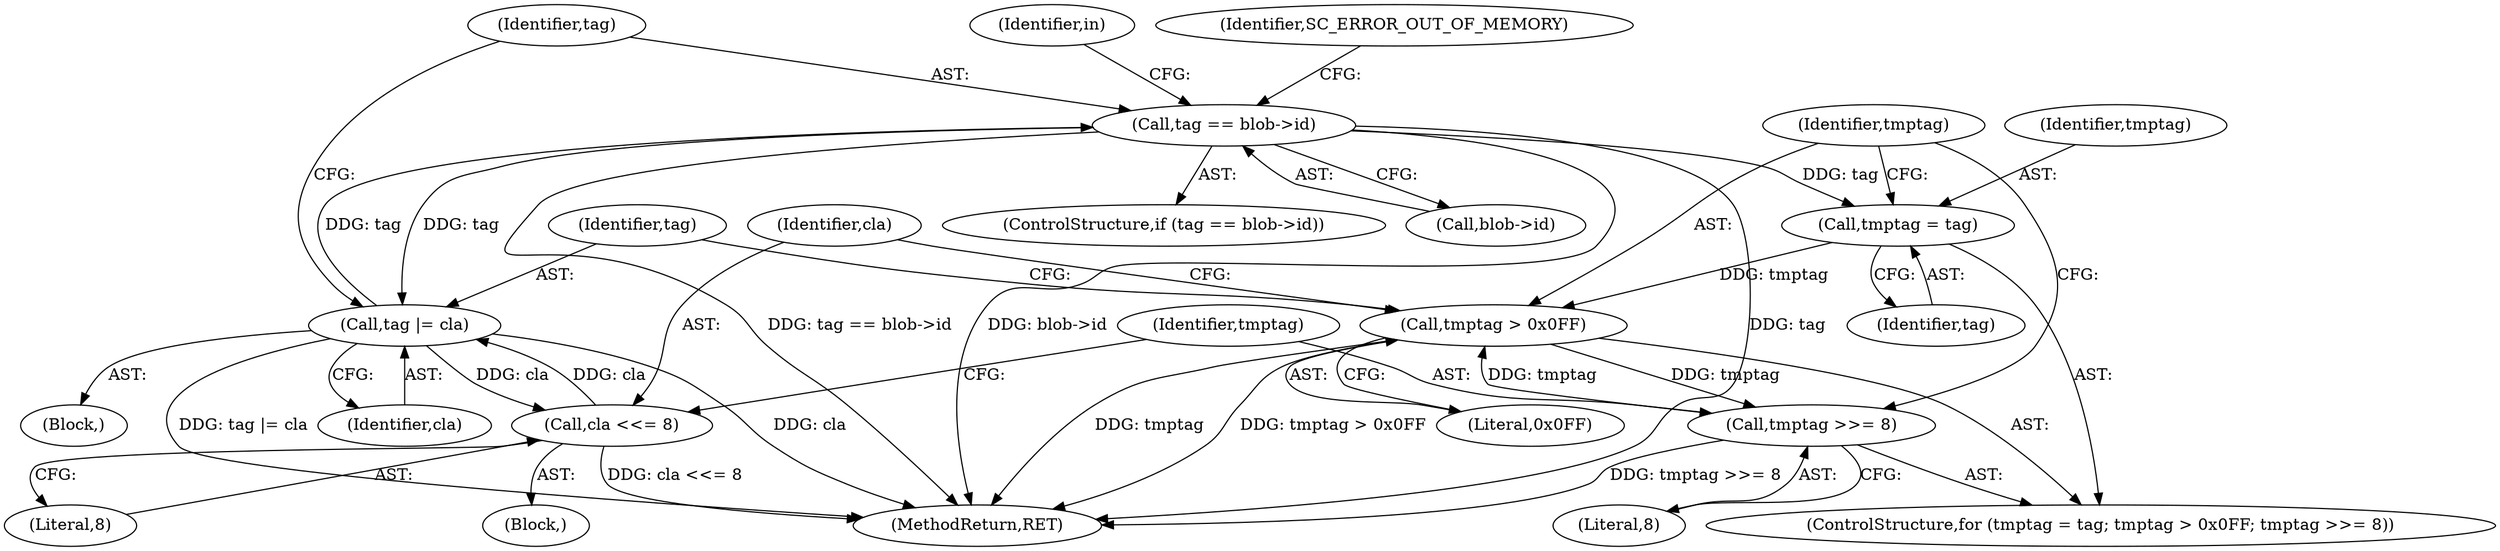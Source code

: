 digraph "0_OpenSC_8fe377e93b4b56060e5bbfb6f3142ceaeca744fa_13@pointer" {
"1000227" [label="(Call,tag == blob->id)"];
"1000223" [label="(Call,tag |= cla)"];
"1000227" [label="(Call,tag == blob->id)"];
"1000220" [label="(Call,cla <<= 8)"];
"1000210" [label="(Call,tmptag = tag)"];
"1000213" [label="(Call,tmptag > 0x0FF)"];
"1000216" [label="(Call,tmptag >>= 8)"];
"1000211" [label="(Identifier,tmptag)"];
"1000215" [label="(Literal,0x0FF)"];
"1000224" [label="(Identifier,tag)"];
"1000219" [label="(Block,)"];
"1000226" [label="(ControlStructure,if (tag == blob->id))"];
"1000210" [label="(Call,tmptag = tag)"];
"1000228" [label="(Identifier,tag)"];
"1000246" [label="(MethodReturn,RET)"];
"1000217" [label="(Identifier,tmptag)"];
"1000222" [label="(Literal,8)"];
"1000144" [label="(Block,)"];
"1000213" [label="(Call,tmptag > 0x0FF)"];
"1000220" [label="(Call,cla <<= 8)"];
"1000221" [label="(Identifier,cla)"];
"1000229" [label="(Call,blob->id)"];
"1000223" [label="(Call,tag |= cla)"];
"1000209" [label="(ControlStructure,for (tmptag = tag; tmptag > 0x0FF; tmptag >>= 8))"];
"1000234" [label="(Identifier,in)"];
"1000218" [label="(Literal,8)"];
"1000238" [label="(Identifier,SC_ERROR_OUT_OF_MEMORY)"];
"1000216" [label="(Call,tmptag >>= 8)"];
"1000227" [label="(Call,tag == blob->id)"];
"1000212" [label="(Identifier,tag)"];
"1000214" [label="(Identifier,tmptag)"];
"1000225" [label="(Identifier,cla)"];
"1000227" -> "1000226"  [label="AST: "];
"1000227" -> "1000229"  [label="CFG: "];
"1000228" -> "1000227"  [label="AST: "];
"1000229" -> "1000227"  [label="AST: "];
"1000234" -> "1000227"  [label="CFG: "];
"1000238" -> "1000227"  [label="CFG: "];
"1000227" -> "1000246"  [label="DDG: tag == blob->id"];
"1000227" -> "1000246"  [label="DDG: tag"];
"1000227" -> "1000246"  [label="DDG: blob->id"];
"1000227" -> "1000210"  [label="DDG: tag"];
"1000227" -> "1000223"  [label="DDG: tag"];
"1000223" -> "1000227"  [label="DDG: tag"];
"1000223" -> "1000144"  [label="AST: "];
"1000223" -> "1000225"  [label="CFG: "];
"1000224" -> "1000223"  [label="AST: "];
"1000225" -> "1000223"  [label="AST: "];
"1000228" -> "1000223"  [label="CFG: "];
"1000223" -> "1000246"  [label="DDG: tag |= cla"];
"1000223" -> "1000246"  [label="DDG: cla"];
"1000223" -> "1000220"  [label="DDG: cla"];
"1000220" -> "1000223"  [label="DDG: cla"];
"1000220" -> "1000219"  [label="AST: "];
"1000220" -> "1000222"  [label="CFG: "];
"1000221" -> "1000220"  [label="AST: "];
"1000222" -> "1000220"  [label="AST: "];
"1000217" -> "1000220"  [label="CFG: "];
"1000220" -> "1000246"  [label="DDG: cla <<= 8"];
"1000210" -> "1000209"  [label="AST: "];
"1000210" -> "1000212"  [label="CFG: "];
"1000211" -> "1000210"  [label="AST: "];
"1000212" -> "1000210"  [label="AST: "];
"1000214" -> "1000210"  [label="CFG: "];
"1000210" -> "1000213"  [label="DDG: tmptag"];
"1000213" -> "1000209"  [label="AST: "];
"1000213" -> "1000215"  [label="CFG: "];
"1000214" -> "1000213"  [label="AST: "];
"1000215" -> "1000213"  [label="AST: "];
"1000221" -> "1000213"  [label="CFG: "];
"1000224" -> "1000213"  [label="CFG: "];
"1000213" -> "1000246"  [label="DDG: tmptag"];
"1000213" -> "1000246"  [label="DDG: tmptag > 0x0FF"];
"1000216" -> "1000213"  [label="DDG: tmptag"];
"1000213" -> "1000216"  [label="DDG: tmptag"];
"1000216" -> "1000209"  [label="AST: "];
"1000216" -> "1000218"  [label="CFG: "];
"1000217" -> "1000216"  [label="AST: "];
"1000218" -> "1000216"  [label="AST: "];
"1000214" -> "1000216"  [label="CFG: "];
"1000216" -> "1000246"  [label="DDG: tmptag >>= 8"];
}
